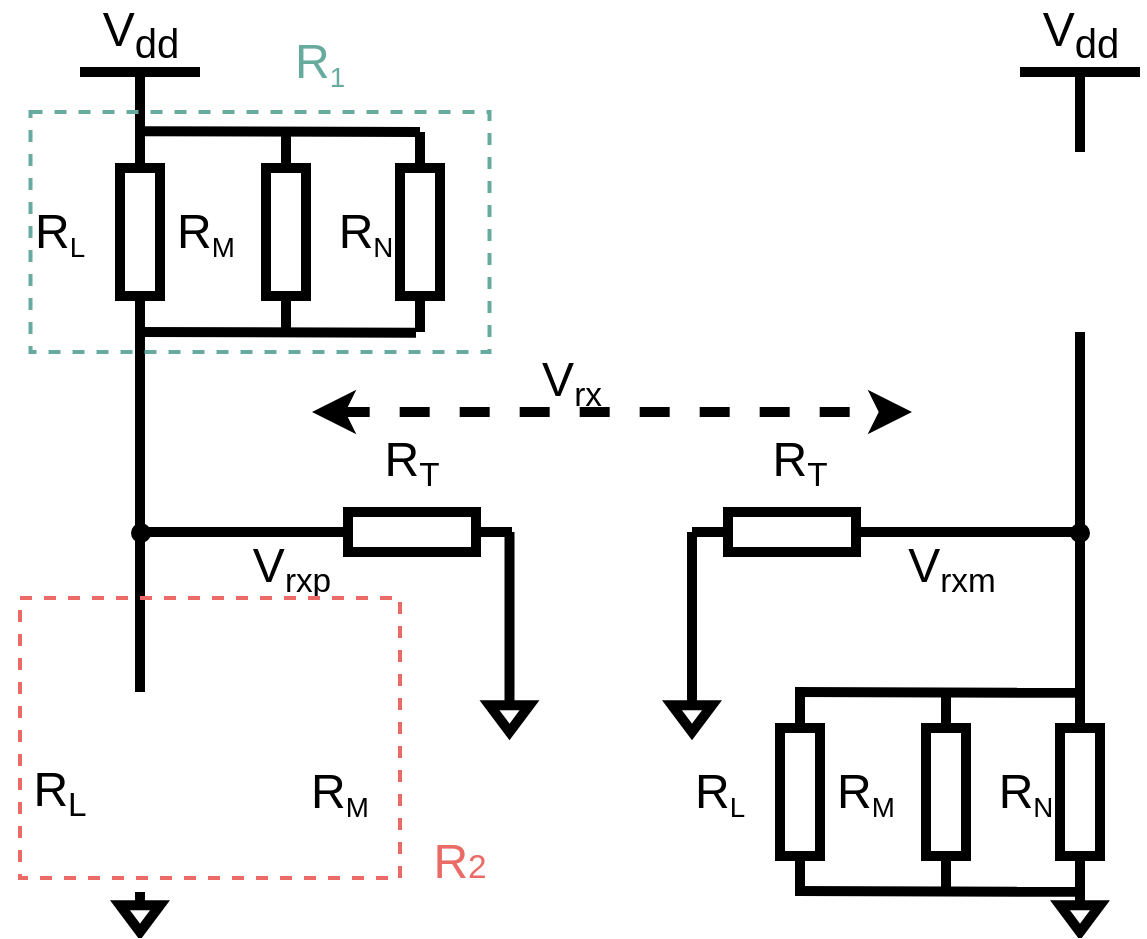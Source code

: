 <mxfile version="20.0.4" type="device"><diagram id="6QQlb1I65c49WgBTpUpv" name="Page-1"><mxGraphModel dx="813" dy="427" grid="1" gridSize="10" guides="1" tooltips="1" connect="1" arrows="1" fold="1" page="1" pageScale="1" pageWidth="850" pageHeight="1100" math="0" shadow="0"><root><mxCell id="0"/><mxCell id="1" parent="0"/><mxCell id="SA6UHs4Svy6gIb4D_fUU-2" value="" style="pointerEvents=1;verticalLabelPosition=bottom;shadow=0;dashed=0;align=center;html=1;verticalAlign=top;shape=mxgraph.electrical.resistors.resistor_1;direction=south;strokeWidth=5;" parent="1" vertex="1"><mxGeometry x="110" y="160" width="20" height="100" as="geometry"/></mxCell><mxCell id="SA6UHs4Svy6gIb4D_fUU-8" value="" style="pointerEvents=1;verticalLabelPosition=bottom;shadow=0;dashed=0;align=center;html=1;verticalAlign=top;shape=mxgraph.electrical.resistors.resistor_1;direction=west;strokeWidth=5;" parent="1" vertex="1"><mxGeometry x="206" y="350" width="100" height="20" as="geometry"/></mxCell><mxCell id="SA6UHs4Svy6gIb4D_fUU-9" value="" style="pointerEvents=1;verticalLabelPosition=bottom;shadow=0;dashed=0;align=center;html=1;verticalAlign=top;shape=mxgraph.electrical.resistors.resistor_1;direction=west;strokeWidth=5;" parent="1" vertex="1"><mxGeometry x="396" y="350" width="100" height="20" as="geometry"/></mxCell><mxCell id="SA6UHs4Svy6gIb4D_fUU-10" value="" style="endArrow=none;html=1;rounded=0;exitX=0;exitY=0.5;exitDx=0;exitDy=0;exitPerimeter=0;strokeWidth=5;" parent="1" edge="1"><mxGeometry width="50" height="50" relative="1" as="geometry"><mxPoint x="120" y="440" as="sourcePoint"/><mxPoint x="120" y="260" as="targetPoint"/></mxGeometry></mxCell><mxCell id="SA6UHs4Svy6gIb4D_fUU-11" value="" style="endArrow=none;html=1;rounded=0;exitX=0;exitY=0.5;exitDx=0;exitDy=0;exitPerimeter=0;strokeWidth=5;" parent="1" edge="1"><mxGeometry width="50" height="50" relative="1" as="geometry"><mxPoint x="590.0" y="440" as="sourcePoint"/><mxPoint x="590.0" y="260" as="targetPoint"/></mxGeometry></mxCell><mxCell id="SA6UHs4Svy6gIb4D_fUU-13" value="" style="endArrow=none;html=1;rounded=0;entryX=1;entryY=0.5;entryDx=0;entryDy=0;entryPerimeter=0;strokeWidth=5;" parent="1" target="SA6UHs4Svy6gIb4D_fUU-8" edge="1"><mxGeometry width="50" height="50" relative="1" as="geometry"><mxPoint x="120" y="360" as="sourcePoint"/><mxPoint x="200" y="360" as="targetPoint"/></mxGeometry></mxCell><mxCell id="SA6UHs4Svy6gIb4D_fUU-14" value="" style="endArrow=none;html=1;rounded=0;strokeWidth=5;" parent="1" edge="1"><mxGeometry width="50" height="50" relative="1" as="geometry"><mxPoint x="496" y="359.99" as="sourcePoint"/><mxPoint x="590" y="360" as="targetPoint"/></mxGeometry></mxCell><mxCell id="SA6UHs4Svy6gIb4D_fUU-15" value="V&lt;sub&gt;dd&lt;/sub&gt;" style="verticalLabelPosition=top;verticalAlign=bottom;shape=mxgraph.electrical.signal_sources.vdd;shadow=0;dashed=0;align=center;strokeWidth=5;fontSize=24;html=1;flipV=1;" parent="1" vertex="1"><mxGeometry x="90" y="130" width="60" height="40" as="geometry"/></mxCell><mxCell id="SA6UHs4Svy6gIb4D_fUU-16" value="V&lt;sub&gt;dd&lt;/sub&gt;" style="verticalLabelPosition=top;verticalAlign=bottom;shape=mxgraph.electrical.signal_sources.vdd;shadow=0;dashed=0;align=center;strokeWidth=5;fontSize=24;html=1;flipV=1;" parent="1" vertex="1"><mxGeometry x="560" y="130" width="60" height="40" as="geometry"/></mxCell><mxCell id="SA6UHs4Svy6gIb4D_fUU-17" value="" style="pointerEvents=1;verticalLabelPosition=bottom;shadow=0;dashed=0;align=center;html=1;verticalAlign=top;shape=mxgraph.electrical.signal_sources.signal_ground;strokeWidth=5;" parent="1" vertex="1"><mxGeometry x="110" y="540" width="20" height="20" as="geometry"/></mxCell><mxCell id="SA6UHs4Svy6gIb4D_fUU-18" value="" style="pointerEvents=1;verticalLabelPosition=bottom;shadow=0;dashed=0;align=center;html=1;verticalAlign=top;shape=mxgraph.electrical.signal_sources.signal_ground;strokeWidth=5;" parent="1" vertex="1"><mxGeometry x="580" y="540" width="20" height="20" as="geometry"/></mxCell><mxCell id="SA6UHs4Svy6gIb4D_fUU-20" value="&lt;font style=&quot;font-size: 24px;&quot;&gt;R&lt;/font&gt;&lt;font style=&quot;font-size: 20px;&quot;&gt;&lt;sub&gt;L&lt;/sub&gt;&lt;/font&gt;" style="text;html=1;strokeColor=none;fillColor=none;align=center;verticalAlign=middle;whiteSpace=wrap;rounded=0;strokeWidth=5;" parent="1" vertex="1"><mxGeometry x="50" y="475" width="60" height="30" as="geometry"/></mxCell><mxCell id="SA6UHs4Svy6gIb4D_fUU-21" value="&lt;font style=&quot;&quot;&gt;&lt;font style=&quot;font-size: 24px;&quot;&gt;R&lt;/font&gt;&lt;font style=&quot;font-size: 16.667px;&quot;&gt;&lt;sub&gt;L&lt;/sub&gt;&lt;/font&gt;&lt;/font&gt;" style="text;html=1;strokeColor=none;fillColor=none;align=center;verticalAlign=middle;whiteSpace=wrap;rounded=0;strokeWidth=5;" parent="1" vertex="1"><mxGeometry x="50" y="195" width="60" height="30" as="geometry"/></mxCell><mxCell id="SA6UHs4Svy6gIb4D_fUU-24" value="&lt;font style=&quot;font-size: 24px;&quot;&gt;R&lt;/font&gt;&lt;font style=&quot;font-size: 20px;&quot;&gt;&lt;sub&gt;T&lt;/sub&gt;&lt;/font&gt;" style="text;html=1;strokeColor=none;fillColor=none;align=center;verticalAlign=middle;whiteSpace=wrap;rounded=0;strokeWidth=5;" parent="1" vertex="1"><mxGeometry x="226" y="310" width="60" height="30" as="geometry"/></mxCell><mxCell id="SA6UHs4Svy6gIb4D_fUU-25" value="&lt;font style=&quot;font-size: 24px;&quot;&gt;R&lt;/font&gt;&lt;font style=&quot;font-size: 20px;&quot;&gt;&lt;sub&gt;T&lt;/sub&gt;&lt;/font&gt;" style="text;html=1;strokeColor=none;fillColor=none;align=center;verticalAlign=middle;whiteSpace=wrap;rounded=0;strokeWidth=5;" parent="1" vertex="1"><mxGeometry x="420" y="310" width="60" height="30" as="geometry"/></mxCell><mxCell id="SA6UHs4Svy6gIb4D_fUU-26" value="&lt;font style=&quot;font-size: 24px;&quot;&gt;V&lt;/font&gt;&lt;font style=&quot;font-size: 20px;&quot;&gt;&lt;sub&gt;rxp&lt;/sub&gt;&lt;/font&gt;" style="text;html=1;strokeColor=none;fillColor=none;align=center;verticalAlign=middle;whiteSpace=wrap;rounded=0;strokeWidth=5;" parent="1" vertex="1"><mxGeometry x="166" y="363" width="60" height="30" as="geometry"/></mxCell><mxCell id="SA6UHs4Svy6gIb4D_fUU-27" value="&lt;font style=&quot;font-size: 24px;&quot;&gt;V&lt;/font&gt;&lt;font style=&quot;font-size: 20px;&quot;&gt;&lt;sub&gt;rxm&lt;/sub&gt;&lt;/font&gt;" style="text;html=1;strokeColor=none;fillColor=none;align=center;verticalAlign=middle;whiteSpace=wrap;rounded=0;strokeWidth=5;" parent="1" vertex="1"><mxGeometry x="496" y="363" width="60" height="30" as="geometry"/></mxCell><mxCell id="SA6UHs4Svy6gIb4D_fUU-28" value="" style="ellipse;whiteSpace=wrap;html=1;aspect=fixed;fontSize=24;strokeWidth=5;fillColor=#000000;" parent="1" vertex="1"><mxGeometry x="118" y="358" width="5" height="5" as="geometry"/></mxCell><mxCell id="SA6UHs4Svy6gIb4D_fUU-30" value="" style="ellipse;whiteSpace=wrap;html=1;aspect=fixed;fontSize=24;strokeWidth=5;fillColor=#000000;" parent="1" vertex="1"><mxGeometry x="587.5" y="358" width="5" height="5" as="geometry"/></mxCell><mxCell id="SA6UHs4Svy6gIb4D_fUU-31" value="" style="endArrow=classic;startArrow=classic;html=1;rounded=0;fontSize=24;strokeWidth=5;dashed=1;" parent="1" edge="1"><mxGeometry width="50" height="50" relative="1" as="geometry"><mxPoint x="206" y="300" as="sourcePoint"/><mxPoint x="506" y="300" as="targetPoint"/></mxGeometry></mxCell><mxCell id="SA6UHs4Svy6gIb4D_fUU-32" value="&lt;font style=&quot;font-size: 24px;&quot;&gt;V&lt;/font&gt;&lt;font style=&quot;font-size: 20px;&quot;&gt;&lt;sub&gt;rx&lt;/sub&gt;&lt;/font&gt;" style="text;html=1;strokeColor=none;fillColor=none;align=center;verticalAlign=middle;whiteSpace=wrap;rounded=0;strokeWidth=5;" parent="1" vertex="1"><mxGeometry x="306" y="270" width="60" height="30" as="geometry"/></mxCell><mxCell id="SA6UHs4Svy6gIb4D_fUU-38" value="&lt;font style=&quot;font-size: 24px;&quot;&gt;R&lt;/font&gt;&lt;font style=&quot;font-size: 16.667px;&quot;&gt;&lt;sub&gt;M&lt;/sub&gt;&lt;/font&gt;" style="text;html=1;strokeColor=none;fillColor=none;align=center;verticalAlign=middle;whiteSpace=wrap;rounded=0;strokeWidth=5;" parent="1" vertex="1"><mxGeometry x="190" y="475" width="60" height="30" as="geometry"/></mxCell><mxCell id="SA6UHs4Svy6gIb4D_fUU-46" value="" style="rounded=0;whiteSpace=wrap;html=1;fontSize=24;strokeWidth=2;fillColor=none;dashed=1;strokeColor=#67AB9F;" parent="1" vertex="1"><mxGeometry x="65.25" y="150" width="229.5" height="120" as="geometry"/></mxCell><mxCell id="SA6UHs4Svy6gIb4D_fUU-47" value="" style="rounded=0;whiteSpace=wrap;html=1;fontSize=24;strokeWidth=2;fillColor=none;dashed=1;strokeColor=#EA6B66;" parent="1" vertex="1"><mxGeometry x="60" y="393" width="190" height="140" as="geometry"/></mxCell><mxCell id="SA6UHs4Svy6gIb4D_fUU-48" value="&lt;font color=&quot;#67ab9f&quot;&gt;&lt;font style=&quot;font-size: 24px;&quot;&gt;R&lt;/font&gt;&lt;font style=&quot;font-size: 16.667px;&quot;&gt;&lt;sub&gt;1&lt;/sub&gt;&lt;/font&gt;&lt;/font&gt;" style="text;html=1;strokeColor=none;fillColor=none;align=center;verticalAlign=middle;whiteSpace=wrap;rounded=0;strokeWidth=5;" parent="1" vertex="1"><mxGeometry x="180" y="110" width="60" height="30" as="geometry"/></mxCell><mxCell id="SA6UHs4Svy6gIb4D_fUU-49" value="&lt;font color=&quot;#ea6b66&quot;&gt;&lt;font style=&quot;font-size: 24px;&quot;&gt;R&lt;/font&gt;&lt;font style=&quot;font-size: 16.667px;&quot;&gt;2&lt;/font&gt;&lt;/font&gt;" style="text;html=1;strokeColor=none;fillColor=none;align=center;verticalAlign=middle;whiteSpace=wrap;rounded=0;strokeWidth=5;" parent="1" vertex="1"><mxGeometry x="250" y="510" width="60" height="30" as="geometry"/></mxCell><mxCell id="SA6UHs4Svy6gIb4D_fUU-50" value="" style="pointerEvents=1;verticalLabelPosition=bottom;shadow=0;dashed=0;align=center;html=1;verticalAlign=top;shape=mxgraph.electrical.resistors.resistor_1;direction=south;strokeWidth=5;" parent="1" vertex="1"><mxGeometry x="183" y="160" width="20" height="100" as="geometry"/></mxCell><mxCell id="SA6UHs4Svy6gIb4D_fUU-51" value="&lt;font style=&quot;&quot;&gt;&lt;font style=&quot;font-size: 24px;&quot;&gt;R&lt;/font&gt;&lt;font style=&quot;font-size: 16.667px;&quot;&gt;&lt;sub&gt;M&lt;/sub&gt;&lt;/font&gt;&lt;/font&gt;" style="text;html=1;strokeColor=none;fillColor=none;align=center;verticalAlign=middle;whiteSpace=wrap;rounded=0;strokeWidth=5;" parent="1" vertex="1"><mxGeometry x="123" y="195" width="60" height="30" as="geometry"/></mxCell><mxCell id="SA6UHs4Svy6gIb4D_fUU-53" value="" style="pointerEvents=1;verticalLabelPosition=bottom;shadow=0;dashed=0;align=center;html=1;verticalAlign=top;shape=mxgraph.electrical.resistors.resistor_1;direction=south;strokeWidth=5;" parent="1" vertex="1"><mxGeometry x="250" y="160" width="20" height="100" as="geometry"/></mxCell><mxCell id="SA6UHs4Svy6gIb4D_fUU-55" value="&lt;font style=&quot;&quot;&gt;&lt;font style=&quot;font-size: 24px;&quot;&gt;R&lt;/font&gt;&lt;font style=&quot;font-size: 16.667px;&quot;&gt;&lt;sub&gt;N&lt;/sub&gt;&lt;/font&gt;&lt;/font&gt;" style="text;html=1;strokeColor=none;fillColor=none;align=center;verticalAlign=middle;whiteSpace=wrap;rounded=0;strokeWidth=5;" parent="1" vertex="1"><mxGeometry x="203" y="195" width="60" height="30" as="geometry"/></mxCell><mxCell id="SA6UHs4Svy6gIb4D_fUU-56" value="" style="pointerEvents=1;verticalLabelPosition=bottom;shadow=0;dashed=0;align=center;html=1;verticalAlign=top;shape=mxgraph.electrical.resistors.resistor_1;direction=south;strokeWidth=5;" parent="1" vertex="1"><mxGeometry x="440" y="440" width="20" height="100" as="geometry"/></mxCell><mxCell id="SA6UHs4Svy6gIb4D_fUU-57" value="&lt;font style=&quot;&quot;&gt;&lt;font style=&quot;font-size: 24px;&quot;&gt;R&lt;/font&gt;&lt;font style=&quot;font-size: 16.667px;&quot;&gt;&lt;sub&gt;L&lt;/sub&gt;&lt;/font&gt;&lt;/font&gt;" style="text;html=1;strokeColor=none;fillColor=none;align=center;verticalAlign=middle;whiteSpace=wrap;rounded=0;strokeWidth=5;" parent="1" vertex="1"><mxGeometry x="380" y="475" width="60" height="30" as="geometry"/></mxCell><mxCell id="SA6UHs4Svy6gIb4D_fUU-58" value="" style="pointerEvents=1;verticalLabelPosition=bottom;shadow=0;dashed=0;align=center;html=1;verticalAlign=top;shape=mxgraph.electrical.resistors.resistor_1;direction=south;strokeWidth=5;" parent="1" vertex="1"><mxGeometry x="513" y="440" width="20" height="100" as="geometry"/></mxCell><mxCell id="SA6UHs4Svy6gIb4D_fUU-59" value="&lt;font style=&quot;&quot;&gt;&lt;font style=&quot;font-size: 24px;&quot;&gt;R&lt;/font&gt;&lt;font style=&quot;font-size: 16.667px;&quot;&gt;&lt;sub&gt;M&lt;/sub&gt;&lt;/font&gt;&lt;/font&gt;" style="text;html=1;strokeColor=none;fillColor=none;align=center;verticalAlign=middle;whiteSpace=wrap;rounded=0;strokeWidth=5;" parent="1" vertex="1"><mxGeometry x="453" y="475" width="60" height="30" as="geometry"/></mxCell><mxCell id="SA6UHs4Svy6gIb4D_fUU-60" value="" style="pointerEvents=1;verticalLabelPosition=bottom;shadow=0;dashed=0;align=center;html=1;verticalAlign=top;shape=mxgraph.electrical.resistors.resistor_1;direction=south;strokeWidth=5;" parent="1" vertex="1"><mxGeometry x="580" y="440" width="20" height="100" as="geometry"/></mxCell><mxCell id="SA6UHs4Svy6gIb4D_fUU-61" value="&lt;font style=&quot;&quot;&gt;&lt;font style=&quot;font-size: 24px;&quot;&gt;R&lt;/font&gt;&lt;font style=&quot;font-size: 16.667px;&quot;&gt;&lt;sub&gt;N&lt;/sub&gt;&lt;/font&gt;&lt;/font&gt;" style="text;html=1;strokeColor=none;fillColor=none;align=center;verticalAlign=middle;whiteSpace=wrap;rounded=0;strokeWidth=5;" parent="1" vertex="1"><mxGeometry x="533" y="475" width="60" height="30" as="geometry"/></mxCell><mxCell id="SA6UHs4Svy6gIb4D_fUU-62" value="" style="endArrow=none;html=1;rounded=0;strokeWidth=5;" parent="1" edge="1"><mxGeometry width="50" height="50" relative="1" as="geometry"><mxPoint x="120" y="159.6" as="sourcePoint"/><mxPoint x="260" y="160" as="targetPoint"/></mxGeometry></mxCell><mxCell id="SA6UHs4Svy6gIb4D_fUU-63" value="" style="endArrow=none;html=1;rounded=0;strokeWidth=5;" parent="1" edge="1"><mxGeometry width="50" height="50" relative="1" as="geometry"><mxPoint x="118" y="260.0" as="sourcePoint"/><mxPoint x="258" y="260.4" as="targetPoint"/></mxGeometry></mxCell><mxCell id="SA6UHs4Svy6gIb4D_fUU-64" value="" style="endArrow=none;html=1;rounded=0;strokeWidth=5;" parent="1" edge="1"><mxGeometry width="50" height="50" relative="1" as="geometry"><mxPoint x="447.5" y="440.0" as="sourcePoint"/><mxPoint x="587.5" y="440.4" as="targetPoint"/></mxGeometry></mxCell><mxCell id="SA6UHs4Svy6gIb4D_fUU-65" value="" style="endArrow=none;html=1;rounded=0;strokeWidth=5;" parent="1" edge="1"><mxGeometry width="50" height="50" relative="1" as="geometry"><mxPoint x="447.5" y="539.53" as="sourcePoint"/><mxPoint x="587.5" y="539.93" as="targetPoint"/></mxGeometry></mxCell><mxCell id="bE5VxAsmuD6KmuxcVMvF-1" value="" style="endArrow=none;html=1;rounded=0;strokeWidth=5;" edge="1" parent="1"><mxGeometry width="50" height="50" relative="1" as="geometry"><mxPoint x="396" y="360.0" as="sourcePoint"/><mxPoint x="396" y="440.0" as="targetPoint"/></mxGeometry></mxCell><mxCell id="bE5VxAsmuD6KmuxcVMvF-3" value="" style="pointerEvents=1;verticalLabelPosition=bottom;shadow=0;dashed=0;align=center;html=1;verticalAlign=top;shape=mxgraph.electrical.signal_sources.signal_ground;strokeWidth=5;" vertex="1" parent="1"><mxGeometry x="386" y="440" width="20" height="20" as="geometry"/></mxCell><mxCell id="bE5VxAsmuD6KmuxcVMvF-4" value="" style="endArrow=none;html=1;rounded=0;strokeWidth=5;" edge="1" parent="1"><mxGeometry width="50" height="50" relative="1" as="geometry"><mxPoint x="304.75" y="360.0" as="sourcePoint"/><mxPoint x="304.75" y="440.0" as="targetPoint"/></mxGeometry></mxCell><mxCell id="bE5VxAsmuD6KmuxcVMvF-5" value="" style="pointerEvents=1;verticalLabelPosition=bottom;shadow=0;dashed=0;align=center;html=1;verticalAlign=top;shape=mxgraph.electrical.signal_sources.signal_ground;strokeWidth=5;" vertex="1" parent="1"><mxGeometry x="294.75" y="440" width="20" height="20" as="geometry"/></mxCell></root></mxGraphModel></diagram></mxfile>